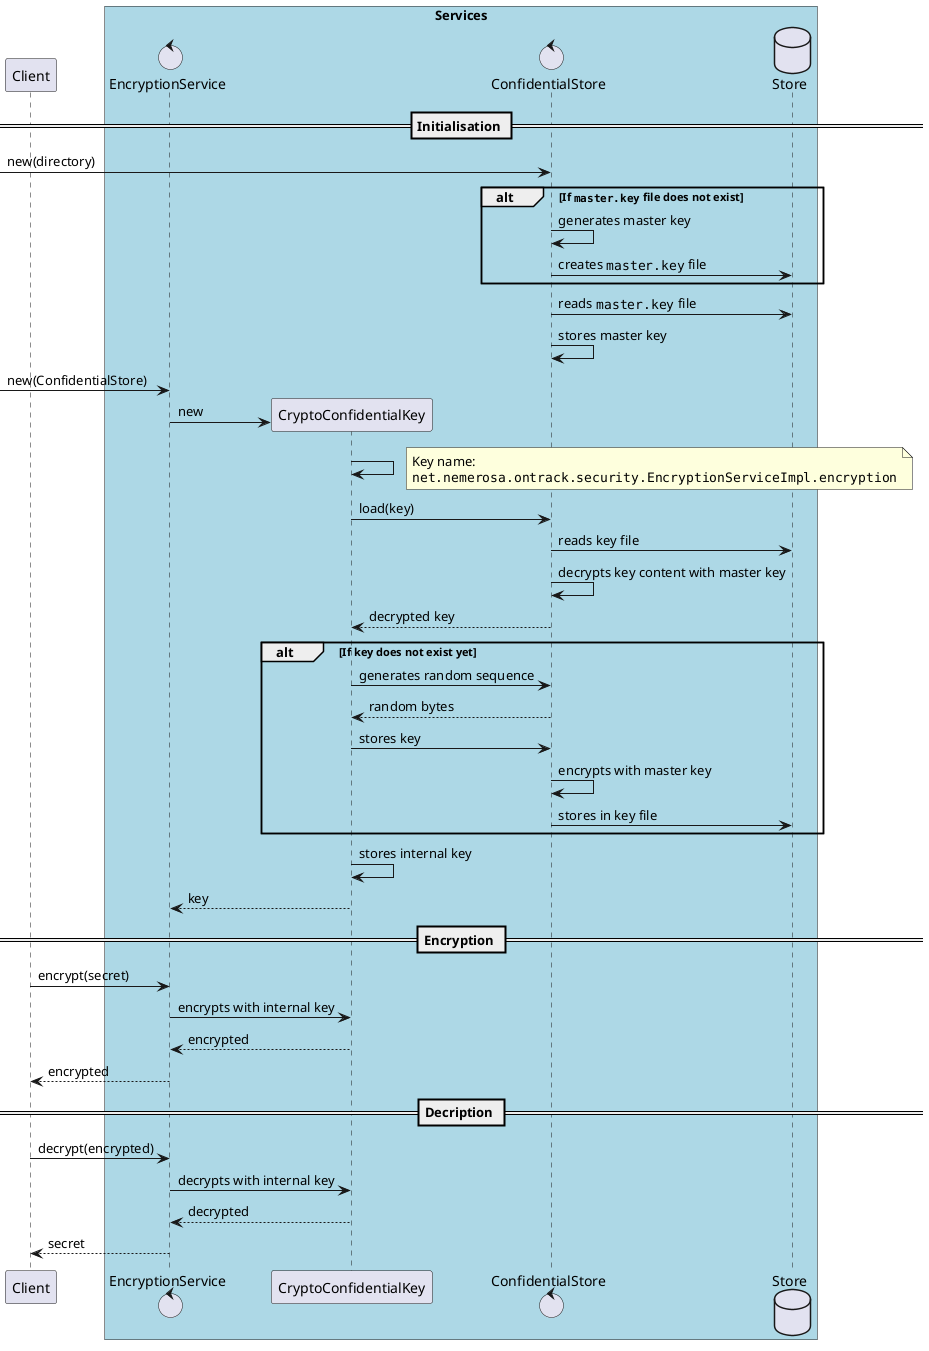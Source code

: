 @startuml

participant Client
box "Services" #lightblue
    control EncryptionService
    participant CryptoConfidentialKey
    control ConfidentialStore
    database Store
end box

== Initialisation ==

-> ConfidentialStore: new(directory)
alt If ""master.key"" file does not exist
    ConfidentialStore -> ConfidentialStore: generates master key
    ConfidentialStore -> Store: creates ""master.key"" file
end
ConfidentialStore -> Store: reads ""master.key"" file
ConfidentialStore -> ConfidentialStore: stores master key

-> EncryptionService: new(ConfidentialStore)
create CryptoConfidentialKey
EncryptionService -> CryptoConfidentialKey: new
CryptoConfidentialKey -> CryptoConfidentialKey
note right
    Key name:
    ""net.nemerosa.ontrack.security.EncryptionServiceImpl.encryption""
end note
CryptoConfidentialKey -> ConfidentialStore: load(key)
ConfidentialStore -> Store: reads key file
ConfidentialStore -> ConfidentialStore: decrypts key content with master key
ConfidentialStore --> CryptoConfidentialKey: decrypted key
alt If key does not exist yet
    CryptoConfidentialKey -> ConfidentialStore: generates random sequence
    ConfidentialStore --> CryptoConfidentialKey: random bytes
    CryptoConfidentialKey -> ConfidentialStore: stores key
    ConfidentialStore -> ConfidentialStore: encrypts with master key
    ConfidentialStore -> Store: stores in key file
end
CryptoConfidentialKey -> CryptoConfidentialKey: stores internal key
CryptoConfidentialKey --> EncryptionService: key

== Encryption ==

Client -> EncryptionService: encrypt(secret)
EncryptionService -> CryptoConfidentialKey: encrypts with internal key
CryptoConfidentialKey --> EncryptionService: encrypted
EncryptionService --> Client: encrypted

== Decription ==

Client -> EncryptionService: decrypt(encrypted)
EncryptionService -> CryptoConfidentialKey: decrypts with internal key
CryptoConfidentialKey --> EncryptionService: decrypted
EncryptionService --> Client: secret

@enduml
